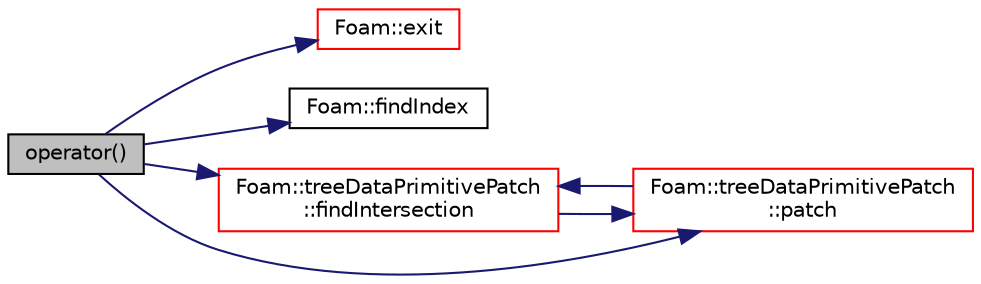 digraph "operator()"
{
  bgcolor="transparent";
  edge [fontname="Helvetica",fontsize="10",labelfontname="Helvetica",labelfontsize="10"];
  node [fontname="Helvetica",fontsize="10",shape=record];
  rankdir="LR";
  Node6 [label="operator()",height=0.2,width=0.4,color="black", fillcolor="grey75", style="filled", fontcolor="black"];
  Node6 -> Node7 [color="midnightblue",fontsize="10",style="solid",fontname="Helvetica"];
  Node7 [label="Foam::exit",height=0.2,width=0.4,color="red",URL="$a21851.html#a06ca7250d8e89caf05243ec094843642"];
  Node6 -> Node56 [color="midnightblue",fontsize="10",style="solid",fontname="Helvetica"];
  Node56 [label="Foam::findIndex",height=0.2,width=0.4,color="black",URL="$a21851.html#ac16695f83f370df159eed19f92d095fb",tooltip="Find first occurence of given element and return index,. "];
  Node6 -> Node57 [color="midnightblue",fontsize="10",style="solid",fontname="Helvetica"];
  Node57 [label="Foam::treeDataPrimitivePatch\l::findIntersection",height=0.2,width=0.4,color="red",URL="$a26197.html#a3cafe824b5c7e74114578586cbbf421e",tooltip="Helper: find intersection of line with shapes. "];
  Node57 -> Node61 [color="midnightblue",fontsize="10",style="solid",fontname="Helvetica"];
  Node61 [label="Foam::treeDataPrimitivePatch\l::patch",height=0.2,width=0.4,color="red",URL="$a26197.html#a445b445c8434f2f6289951d9e44bd631",tooltip="Return access to the underlying patch. "];
  Node61 -> Node57 [color="midnightblue",fontsize="10",style="solid",fontname="Helvetica"];
  Node6 -> Node61 [color="midnightblue",fontsize="10",style="solid",fontname="Helvetica"];
}
